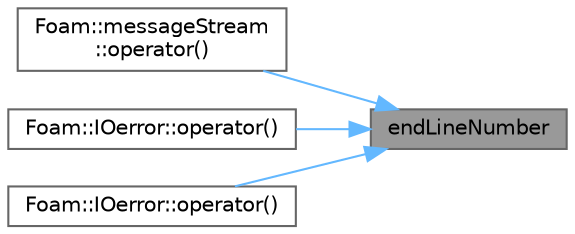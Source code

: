 digraph "endLineNumber"
{
 // LATEX_PDF_SIZE
  bgcolor="transparent";
  edge [fontname=Helvetica,fontsize=10,labelfontname=Helvetica,labelfontsize=10];
  node [fontname=Helvetica,fontsize=10,shape=box,height=0.2,width=0.4];
  rankdir="RL";
  Node1 [id="Node000001",label="endLineNumber",height=0.2,width=0.4,color="gray40", fillcolor="grey60", style="filled", fontcolor="black",tooltip=" "];
  Node1 -> Node2 [id="edge1_Node000001_Node000002",dir="back",color="steelblue1",style="solid",tooltip=" "];
  Node2 [id="Node000002",label="Foam::messageStream\l::operator()",height=0.2,width=0.4,color="grey40", fillcolor="white", style="filled",URL="$classFoam_1_1messageStream.html#ad16bea46809c412991178bee8baffb55",tooltip=" "];
  Node1 -> Node3 [id="edge2_Node000001_Node000003",dir="back",color="steelblue1",style="solid",tooltip=" "];
  Node3 [id="Node000003",label="Foam::IOerror::operator()",height=0.2,width=0.4,color="grey40", fillcolor="white", style="filled",URL="$classFoam_1_1IOerror.html#ab435b955cacd8fbbf70e7e0a6812ce40",tooltip=" "];
  Node1 -> Node4 [id="edge3_Node000001_Node000004",dir="back",color="steelblue1",style="solid",tooltip=" "];
  Node4 [id="Node000004",label="Foam::IOerror::operator()",height=0.2,width=0.4,color="grey40", fillcolor="white", style="filled",URL="$classFoam_1_1IOerror.html#aeea677737a0ee175734bd5446638b36f",tooltip=" "];
}
